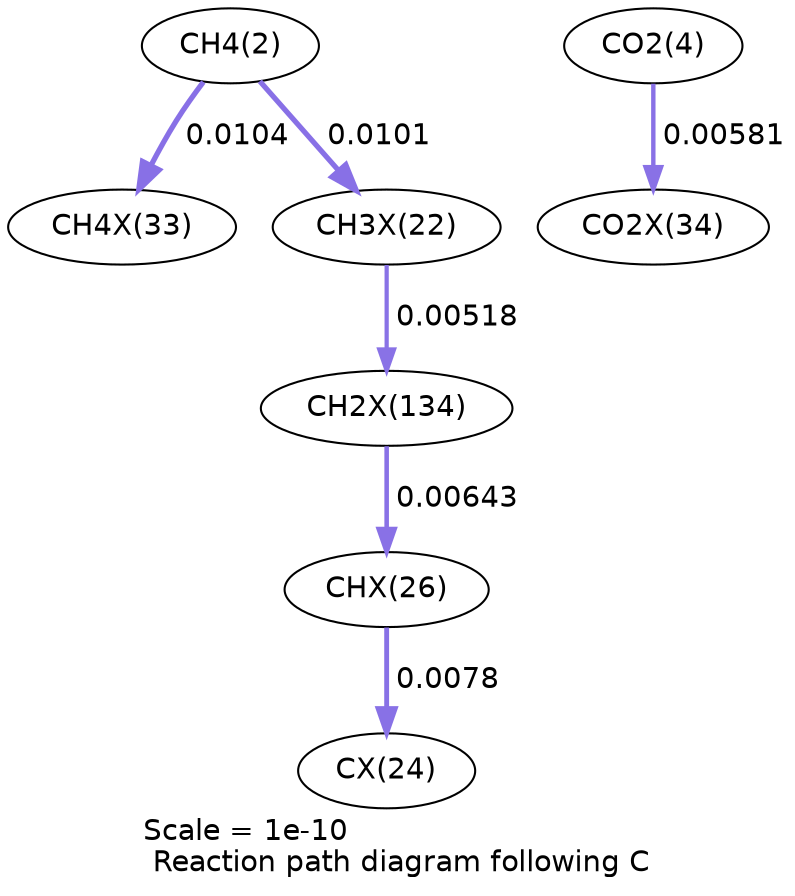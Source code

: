 digraph reaction_paths {
center=1;
s4 -> s32[fontname="Helvetica", penwidth=2.55, arrowsize=1.28, color="0.7, 0.51, 0.9"
, label=" 0.0104"];
s4 -> s26[fontname="Helvetica", penwidth=2.53, arrowsize=1.27, color="0.7, 0.51, 0.9"
, label=" 0.0101"];
s26 -> s38[fontname="Helvetica", penwidth=2.03, arrowsize=1.01, color="0.7, 0.505, 0.9"
, label=" 0.00518"];
s38 -> s30[fontname="Helvetica", penwidth=2.19, arrowsize=1.09, color="0.7, 0.506, 0.9"
, label=" 0.00643"];
s30 -> s28[fontname="Helvetica", penwidth=2.34, arrowsize=1.17, color="0.7, 0.508, 0.9"
, label=" 0.0078"];
s6 -> s33[fontname="Helvetica", penwidth=2.11, arrowsize=1.06, color="0.7, 0.506, 0.9"
, label=" 0.00581"];
s4 [ fontname="Helvetica", label="CH4(2)"];
s6 [ fontname="Helvetica", label="CO2(4)"];
s26 [ fontname="Helvetica", label="CH3X(22)"];
s28 [ fontname="Helvetica", label="CX(24)"];
s30 [ fontname="Helvetica", label="CHX(26)"];
s32 [ fontname="Helvetica", label="CH4X(33)"];
s33 [ fontname="Helvetica", label="CO2X(34)"];
s38 [ fontname="Helvetica", label="CH2X(134)"];
 label = "Scale = 1e-10\l Reaction path diagram following C";
 fontname = "Helvetica";
}

